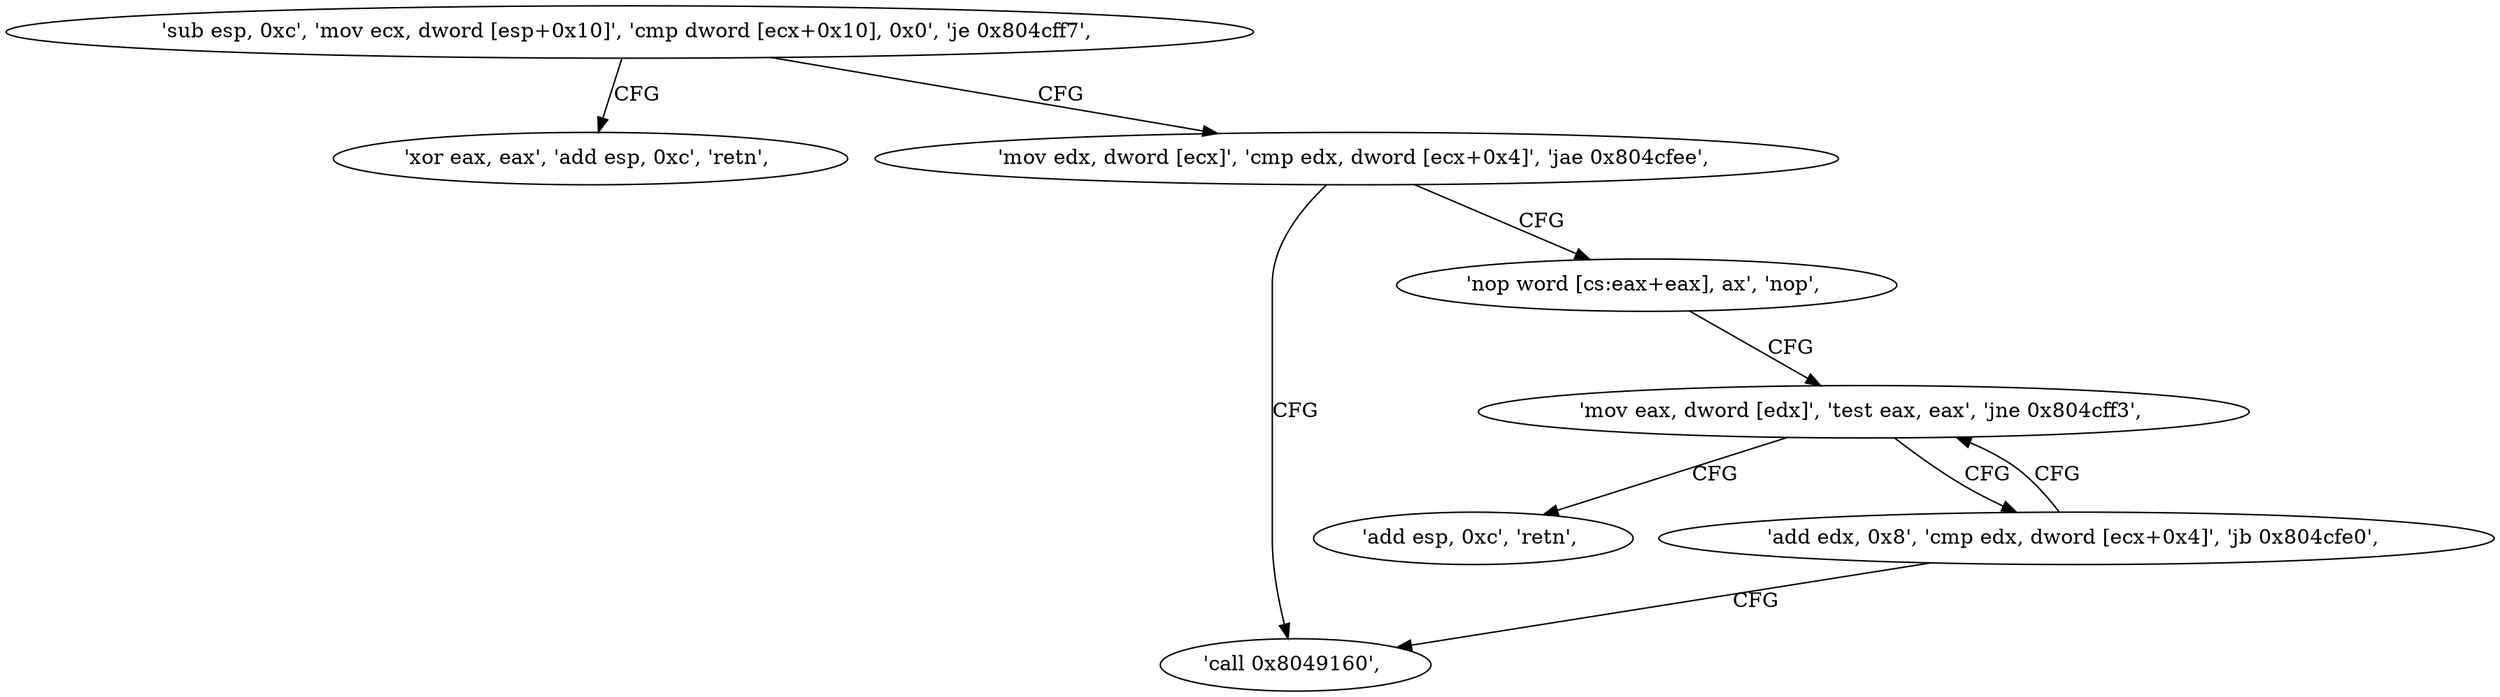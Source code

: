 digraph "func" {
"134533056" [label = "'sub esp, 0xc', 'mov ecx, dword [esp+0x10]', 'cmp dword [ecx+0x10], 0x0', 'je 0x804cff7', " ]
"134533111" [label = "'xor eax, eax', 'add esp, 0xc', 'retn', " ]
"134533069" [label = "'mov edx, dword [ecx]', 'cmp edx, dword [ecx+0x4]', 'jae 0x804cfee', " ]
"134533102" [label = "'call 0x8049160', " ]
"134533076" [label = "'nop word [cs:eax+eax], ax', 'nop', " ]
"134533088" [label = "'mov eax, dword [edx]', 'test eax, eax', 'jne 0x804cff3', " ]
"134533107" [label = "'add esp, 0xc', 'retn', " ]
"134533094" [label = "'add edx, 0x8', 'cmp edx, dword [ecx+0x4]', 'jb 0x804cfe0', " ]
"134533056" -> "134533111" [ label = "CFG" ]
"134533056" -> "134533069" [ label = "CFG" ]
"134533069" -> "134533102" [ label = "CFG" ]
"134533069" -> "134533076" [ label = "CFG" ]
"134533076" -> "134533088" [ label = "CFG" ]
"134533088" -> "134533107" [ label = "CFG" ]
"134533088" -> "134533094" [ label = "CFG" ]
"134533094" -> "134533088" [ label = "CFG" ]
"134533094" -> "134533102" [ label = "CFG" ]
}
